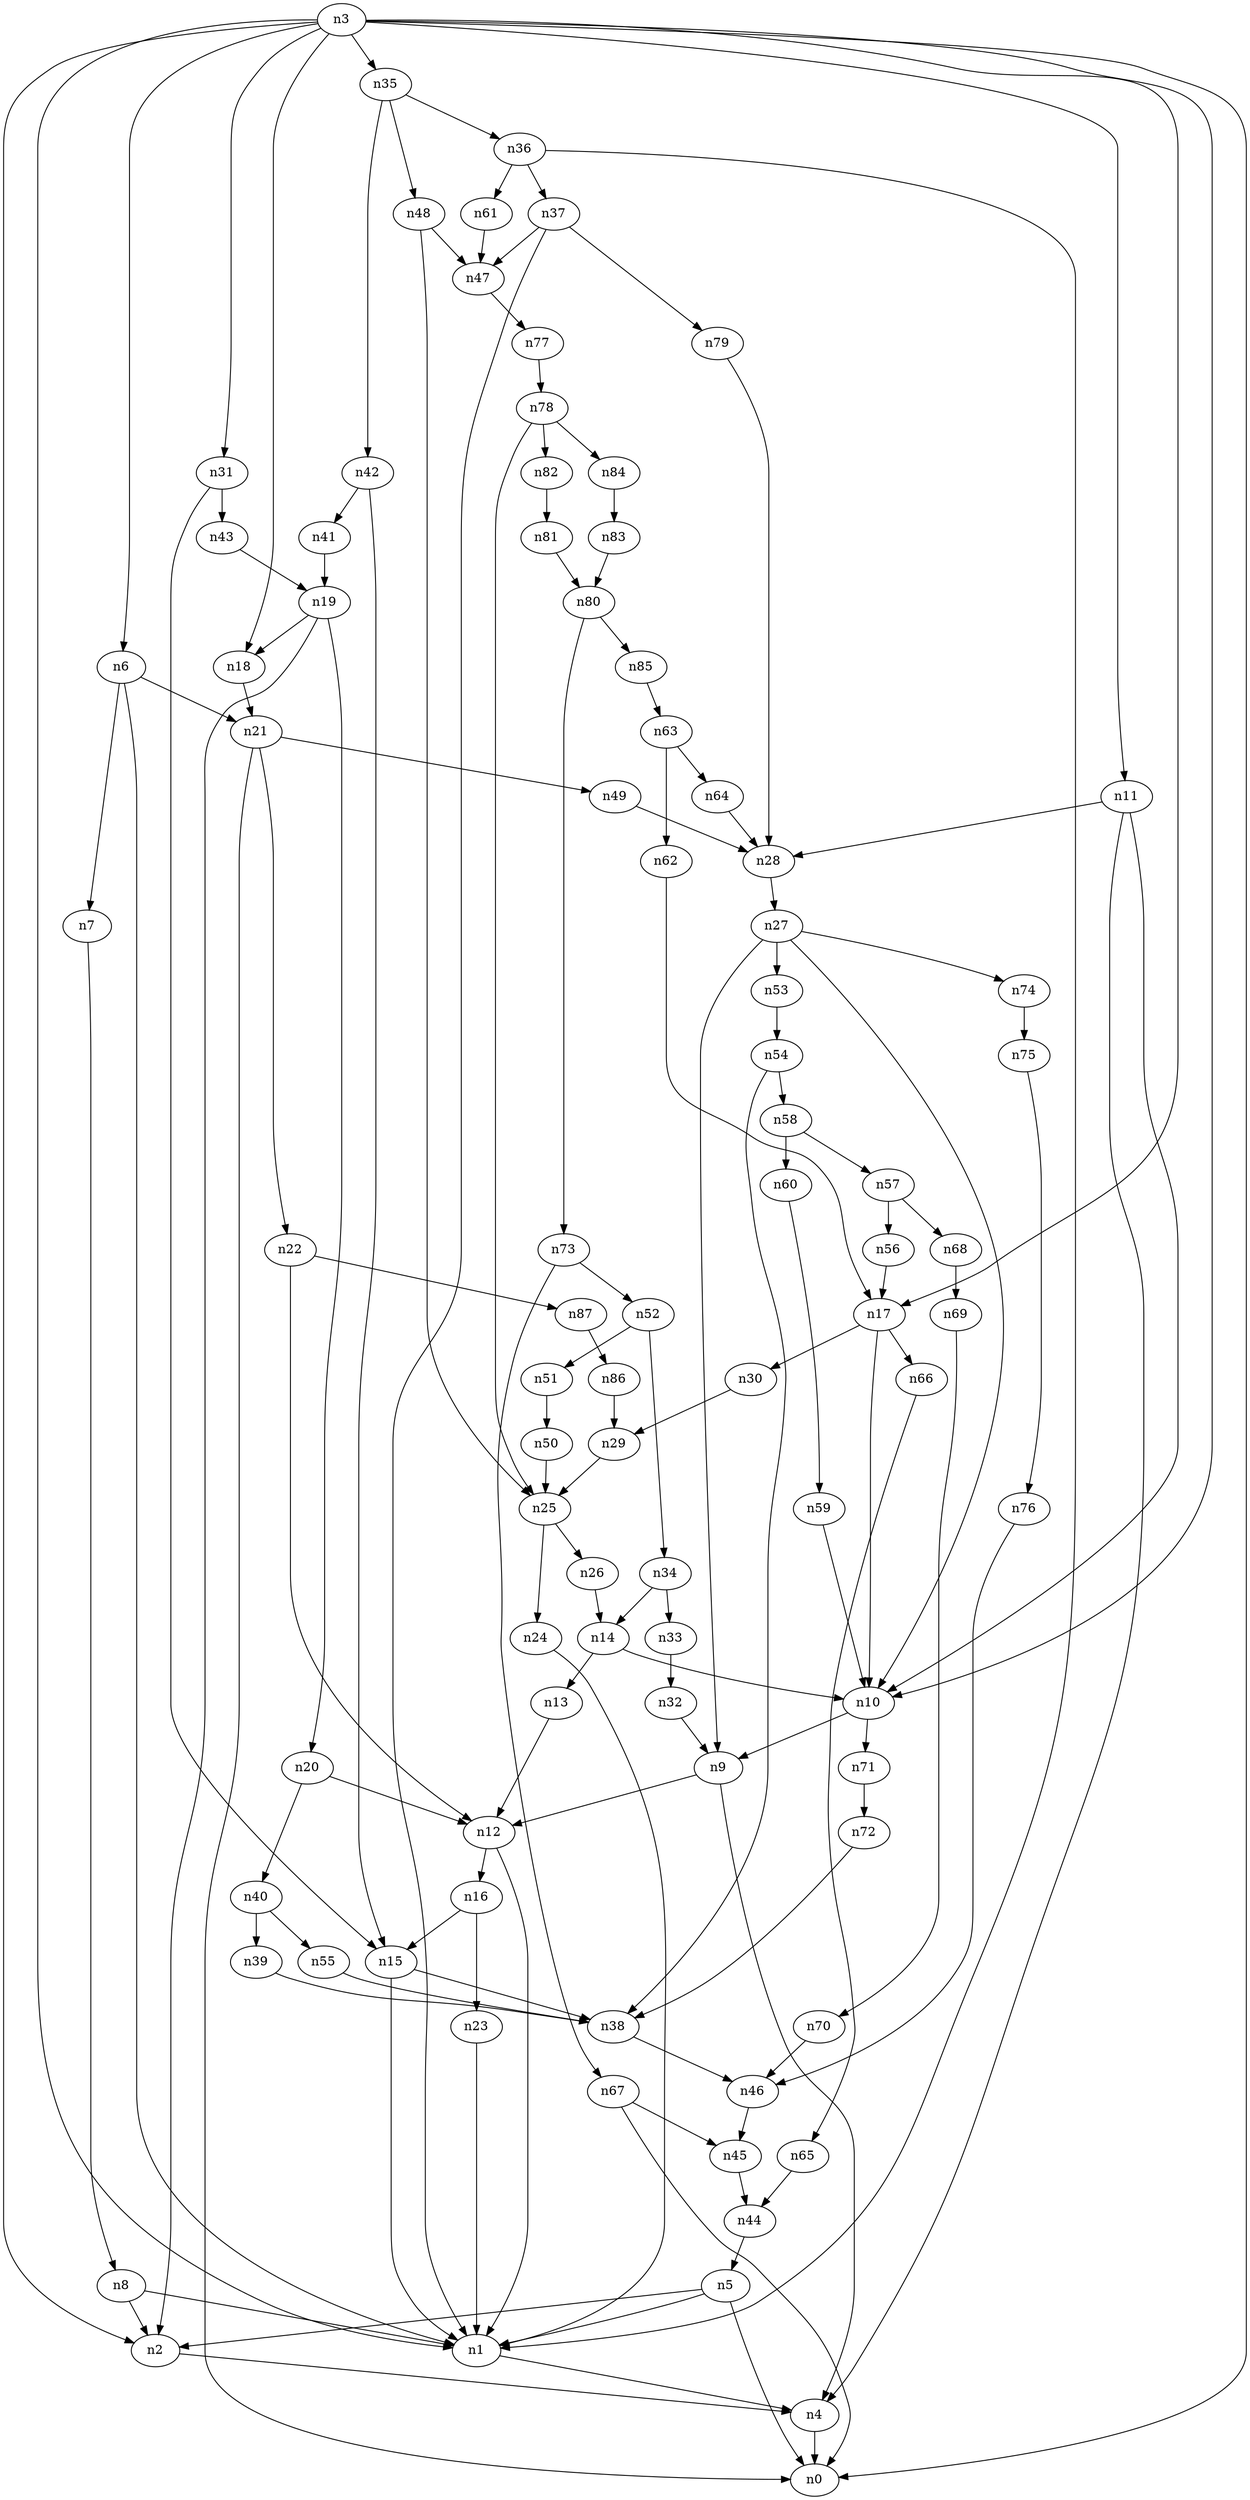 digraph G {
	n1 -> n4	 [_graphml_id=e4];
	n2 -> n4	 [_graphml_id=e7];
	n3 -> n0	 [_graphml_id=e0];
	n3 -> n1	 [_graphml_id=e3];
	n3 -> n2	 [_graphml_id=e6];
	n3 -> n6	 [_graphml_id=e18];
	n3 -> n10	 [_graphml_id=e15];
	n3 -> n11	 [_graphml_id=e16];
	n3 -> n17	 [_graphml_id=e26];
	n3 -> n18	 [_graphml_id=e29];
	n3 -> n31	 [_graphml_id=e50];
	n3 -> n35	 [_graphml_id=e56];
	n4 -> n0	 [_graphml_id=e1];
	n5 -> n0	 [_graphml_id=e2];
	n5 -> n1	 [_graphml_id=e5];
	n5 -> n2	 [_graphml_id=e8];
	n6 -> n1	 [_graphml_id=e9];
	n6 -> n7	 [_graphml_id=e10];
	n6 -> n21	 [_graphml_id=e81];
	n7 -> n8	 [_graphml_id=e11];
	n8 -> n1	 [_graphml_id=e101];
	n8 -> n2	 [_graphml_id=e12];
	n9 -> n4	 [_graphml_id=e13];
	n9 -> n12	 [_graphml_id=e19];
	n10 -> n9	 [_graphml_id=e14];
	n10 -> n71	 [_graphml_id=e115];
	n11 -> n4	 [_graphml_id=e17];
	n11 -> n10	 [_graphml_id=e38];
	n11 -> n28	 [_graphml_id=e45];
	n12 -> n1	 [_graphml_id=e28];
	n12 -> n16	 [_graphml_id=e25];
	n13 -> n12	 [_graphml_id=e20];
	n14 -> n10	 [_graphml_id=e22];
	n14 -> n13	 [_graphml_id=e21];
	n15 -> n1	 [_graphml_id=e23];
	n15 -> n38	 [_graphml_id=e62];
	n16 -> n15	 [_graphml_id=e24];
	n16 -> n23	 [_graphml_id=e37];
	n17 -> n10	 [_graphml_id=e27];
	n17 -> n30	 [_graphml_id=e48];
	n17 -> n66	 [_graphml_id=e108];
	n18 -> n21	 [_graphml_id=e33];
	n19 -> n2	 [_graphml_id=e51];
	n19 -> n18	 [_graphml_id=e30];
	n19 -> n20	 [_graphml_id=e31];
	n20 -> n12	 [_graphml_id=e32];
	n20 -> n40	 [_graphml_id=e65];
	n21 -> n0	 [_graphml_id=e61];
	n21 -> n22	 [_graphml_id=e34];
	n21 -> n49	 [_graphml_id=e80];
	n22 -> n12	 [_graphml_id=e35];
	n22 -> n87	 [_graphml_id=e141];
	n23 -> n1	 [_graphml_id=e36];
	n24 -> n1	 [_graphml_id=e39];
	n25 -> n24	 [_graphml_id=e40];
	n25 -> n26	 [_graphml_id=e41];
	n26 -> n14	 [_graphml_id=e42];
	n27 -> n9	 [_graphml_id=e43];
	n27 -> n10	 [_graphml_id=e91];
	n27 -> n53	 [_graphml_id=e86];
	n27 -> n74	 [_graphml_id=e121];
	n28 -> n27	 [_graphml_id=e44];
	n29 -> n25	 [_graphml_id=e46];
	n30 -> n29	 [_graphml_id=e47];
	n31 -> n15	 [_graphml_id=e49];
	n31 -> n43	 [_graphml_id=e69];
	n32 -> n9	 [_graphml_id=e52];
	n33 -> n32	 [_graphml_id=e53];
	n34 -> n14	 [_graphml_id=e55];
	n34 -> n33	 [_graphml_id=e54];
	n35 -> n36	 [_graphml_id=e57];
	n35 -> n42	 [_graphml_id=e68];
	n35 -> n48	 [_graphml_id=e120];
	n36 -> n1	 [_graphml_id=e58];
	n36 -> n37	 [_graphml_id=e60];
	n36 -> n61	 [_graphml_id=e99];
	n37 -> n1	 [_graphml_id=e59];
	n37 -> n47	 [_graphml_id=e76];
	n37 -> n79	 [_graphml_id=e128];
	n38 -> n46	 [_graphml_id=e75];
	n39 -> n38	 [_graphml_id=e63];
	n40 -> n39	 [_graphml_id=e64];
	n40 -> n55	 [_graphml_id=e89];
	n41 -> n19	 [_graphml_id=e66];
	n42 -> n15	 [_graphml_id=e71];
	n42 -> n41	 [_graphml_id=e67];
	n43 -> n19	 [_graphml_id=e70];
	n44 -> n5	 [_graphml_id=e72];
	n45 -> n44	 [_graphml_id=e73];
	n46 -> n45	 [_graphml_id=e74];
	n47 -> n77	 [_graphml_id=e125];
	n48 -> n25	 [_graphml_id=e78];
	n48 -> n47	 [_graphml_id=e77];
	n49 -> n28	 [_graphml_id=e79];
	n50 -> n25	 [_graphml_id=e82];
	n51 -> n50	 [_graphml_id=e83];
	n52 -> n34	 [_graphml_id=e85];
	n52 -> n51	 [_graphml_id=e84];
	n53 -> n54	 [_graphml_id=e87];
	n54 -> n38	 [_graphml_id=e88];
	n54 -> n58	 [_graphml_id=e95];
	n55 -> n38	 [_graphml_id=e90];
	n56 -> n17	 [_graphml_id=e92];
	n57 -> n56	 [_graphml_id=e93];
	n57 -> n68	 [_graphml_id=e111];
	n58 -> n57	 [_graphml_id=e94];
	n58 -> n60	 [_graphml_id=e98];
	n59 -> n10	 [_graphml_id=e96];
	n60 -> n59	 [_graphml_id=e97];
	n61 -> n47	 [_graphml_id=e100];
	n62 -> n17	 [_graphml_id=e102];
	n63 -> n62	 [_graphml_id=e103];
	n63 -> n64	 [_graphml_id=e104];
	n64 -> n28	 [_graphml_id=e105];
	n65 -> n44	 [_graphml_id=e106];
	n66 -> n65	 [_graphml_id=e107];
	n67 -> n0	 [_graphml_id=e110];
	n67 -> n45	 [_graphml_id=e109];
	n68 -> n69	 [_graphml_id=e112];
	n69 -> n70	 [_graphml_id=e113];
	n70 -> n46	 [_graphml_id=e114];
	n71 -> n72	 [_graphml_id=e116];
	n72 -> n38	 [_graphml_id=e117];
	n73 -> n52	 [_graphml_id=e119];
	n73 -> n67	 [_graphml_id=e118];
	n74 -> n75	 [_graphml_id=e122];
	n75 -> n76	 [_graphml_id=e123];
	n76 -> n46	 [_graphml_id=e124];
	n77 -> n78	 [_graphml_id=e126];
	n78 -> n25	 [_graphml_id=e127];
	n78 -> n82	 [_graphml_id=e133];
	n78 -> n84	 [_graphml_id=e136];
	n79 -> n28	 [_graphml_id=e129];
	n80 -> n73	 [_graphml_id=e130];
	n80 -> n85	 [_graphml_id=e138];
	n81 -> n80	 [_graphml_id=e131];
	n82 -> n81	 [_graphml_id=e132];
	n83 -> n80	 [_graphml_id=e134];
	n84 -> n83	 [_graphml_id=e135];
	n85 -> n63	 [_graphml_id=e137];
	n86 -> n29	 [_graphml_id=e139];
	n87 -> n86	 [_graphml_id=e140];
}
